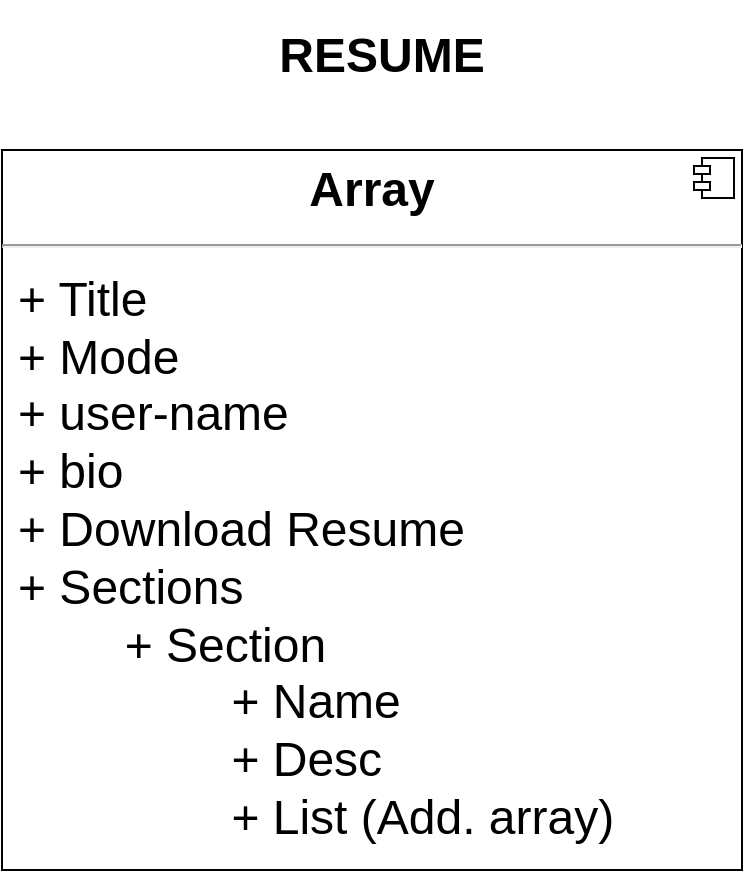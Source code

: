 <mxfile version="16.5.1" type="device"><diagram id="HDnAgGnWqQ5tVRYSqHRP" name="Page-1"><mxGraphModel dx="1422" dy="865" grid="1" gridSize="5" guides="1" tooltips="1" connect="1" arrows="1" fold="1" page="1" pageScale="1" pageWidth="850" pageHeight="1100" math="0" shadow="0"><root><mxCell id="0"/><mxCell id="1" parent="0"/><mxCell id="X1BoRSA9_OEOYLXhhPqp-6" value="&lt;b&gt;&lt;font style=&quot;font-size: 24px&quot;&gt;RESUME&lt;/font&gt;&lt;/b&gt;" style="text;html=1;strokeColor=none;fillColor=none;align=center;verticalAlign=middle;whiteSpace=wrap;rounded=0;" vertex="1" parent="1"><mxGeometry x="370" width="110" height="55" as="geometry"/></mxCell><mxCell id="X1BoRSA9_OEOYLXhhPqp-7" value="&lt;p style=&quot;margin: 0px ; margin-top: 6px ; text-align: center&quot;&gt;&lt;b&gt;Array&lt;/b&gt;&lt;/p&gt;&lt;hr&gt;&lt;p style=&quot;margin: 0px ; margin-left: 8px&quot;&gt;+ Title&lt;br&gt;+ Mode&lt;br&gt;+ user-name&lt;br&gt;+ bio&lt;br&gt;+ Download Resume&lt;br&gt;+ Sections&lt;br&gt;&lt;span style=&quot;white-space: pre&quot;&gt;&#9;&lt;/span&gt;+ Section&lt;br&gt;&lt;span style=&quot;white-space: pre&quot;&gt;&#9;&lt;span style=&quot;white-space: pre&quot;&gt;&#9;&lt;/span&gt;&lt;/span&gt;+ Name&lt;br&gt;&lt;span style=&quot;white-space: pre&quot;&gt;&#9;&lt;/span&gt;&lt;span style=&quot;white-space: pre&quot;&gt;&#9;&lt;/span&gt;+ Desc&lt;br&gt;&lt;span style=&quot;white-space: pre&quot;&gt;&#9;&lt;/span&gt;&lt;span style=&quot;white-space: pre&quot;&gt;&#9;&lt;/span&gt;+ List (Add. array)&lt;/p&gt;&lt;p style=&quot;margin: 0px ; margin-left: 8px&quot;&gt;&amp;nbsp;&lt;br&gt;&lt;/p&gt;" style="align=left;overflow=fill;html=1;dropTarget=0;fontSize=24;" vertex="1" parent="1"><mxGeometry x="235" y="75" width="370" height="360" as="geometry"/></mxCell><mxCell id="X1BoRSA9_OEOYLXhhPqp-8" value="" style="shape=component;jettyWidth=8;jettyHeight=4;fontSize=24;" vertex="1" parent="X1BoRSA9_OEOYLXhhPqp-7"><mxGeometry x="1" width="20" height="20" relative="1" as="geometry"><mxPoint x="-24" y="4" as="offset"/></mxGeometry></mxCell></root></mxGraphModel></diagram></mxfile>